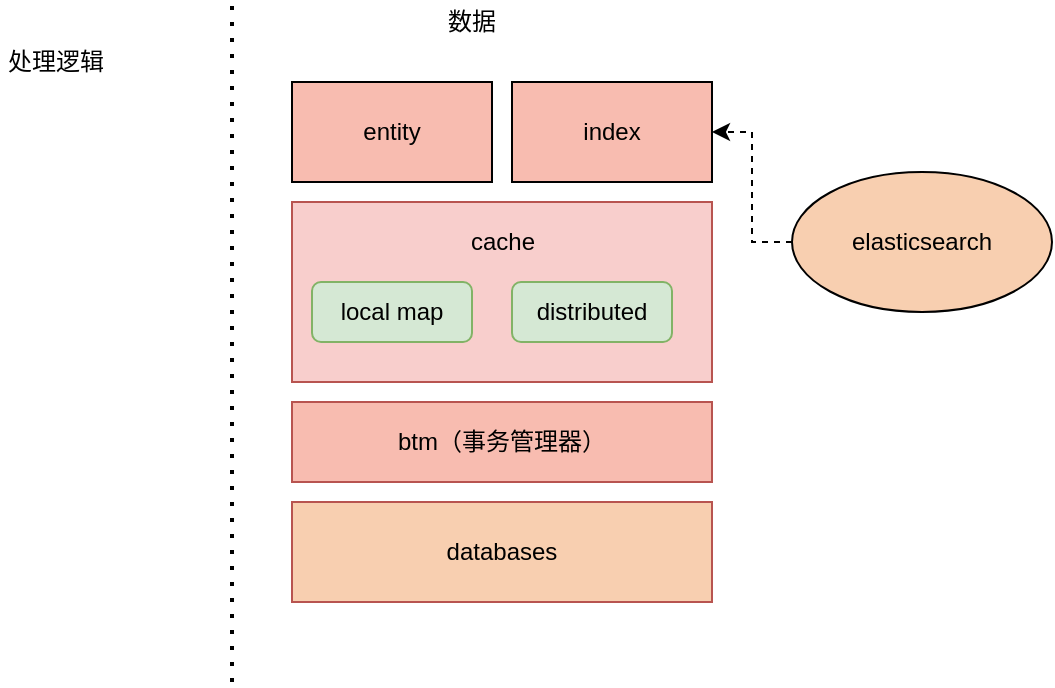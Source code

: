 <mxfile version="14.6.13" type="device"><diagram id="6NdyuEXWVokViN2FbeD9" name="第 1 页"><mxGraphModel dx="1086" dy="798" grid="1" gridSize="10" guides="1" tooltips="1" connect="1" arrows="1" fold="1" page="1" pageScale="1" pageWidth="827" pageHeight="1169" math="0" shadow="0"><root><mxCell id="0"/><mxCell id="1" parent="0"/><mxCell id="pqHsCFzpqtndvTjRQ4Fb-11" value="数据" style="text;html=1;strokeColor=none;fillColor=none;align=center;verticalAlign=middle;whiteSpace=wrap;rounded=0;" vertex="1" parent="1"><mxGeometry x="630" y="160" width="40" height="20" as="geometry"/></mxCell><mxCell id="pqHsCFzpqtndvTjRQ4Fb-14" value="" style="endArrow=none;dashed=1;html=1;dashPattern=1 3;strokeWidth=2;" edge="1" parent="1"><mxGeometry width="50" height="50" relative="1" as="geometry"><mxPoint x="530" y="500" as="sourcePoint"/><mxPoint x="530" y="160" as="targetPoint"/></mxGeometry></mxCell><mxCell id="pqHsCFzpqtndvTjRQ4Fb-16" value="处理逻辑" style="text;html=1;strokeColor=none;fillColor=none;align=center;verticalAlign=middle;whiteSpace=wrap;rounded=0;" vertex="1" parent="1"><mxGeometry x="414" y="180" width="56" height="20" as="geometry"/></mxCell><mxCell id="pqHsCFzpqtndvTjRQ4Fb-24" value="" style="group" vertex="1" connectable="0" parent="1"><mxGeometry x="560" y="200" width="380" height="260" as="geometry"/></mxCell><mxCell id="pqHsCFzpqtndvTjRQ4Fb-17" value="entity" style="rounded=0;whiteSpace=wrap;html=1;fillColor=#F8BCB0;" vertex="1" parent="pqHsCFzpqtndvTjRQ4Fb-24"><mxGeometry width="100" height="50" as="geometry"/></mxCell><mxCell id="pqHsCFzpqtndvTjRQ4Fb-1" value="databases" style="rounded=0;whiteSpace=wrap;html=1;strokeColor=#b85450;fillColor=#F8CFB0;" vertex="1" parent="pqHsCFzpqtndvTjRQ4Fb-24"><mxGeometry y="210" width="210" height="50" as="geometry"/></mxCell><mxCell id="pqHsCFzpqtndvTjRQ4Fb-6" value="btm（事务管理器）" style="rounded=0;whiteSpace=wrap;html=1;strokeColor=#b85450;fillColor=#F8BCB0;" vertex="1" parent="pqHsCFzpqtndvTjRQ4Fb-24"><mxGeometry y="160" width="210" height="40" as="geometry"/></mxCell><mxCell id="pqHsCFzpqtndvTjRQ4Fb-7" value="" style="rounded=0;whiteSpace=wrap;html=1;fillColor=#f8cecc;strokeColor=#b85450;" vertex="1" parent="pqHsCFzpqtndvTjRQ4Fb-24"><mxGeometry y="60" width="210" height="90" as="geometry"/></mxCell><mxCell id="pqHsCFzpqtndvTjRQ4Fb-8" value="cache" style="text;html=1;align=center;verticalAlign=middle;resizable=0;points=[];autosize=1;strokeColor=none;" vertex="1" parent="pqHsCFzpqtndvTjRQ4Fb-24"><mxGeometry x="80" y="70" width="50" height="20" as="geometry"/></mxCell><mxCell id="pqHsCFzpqtndvTjRQ4Fb-9" value="local map" style="rounded=1;whiteSpace=wrap;html=1;fillColor=#d5e8d4;strokeColor=#82b366;" vertex="1" parent="pqHsCFzpqtndvTjRQ4Fb-24"><mxGeometry x="10" y="100" width="80" height="30" as="geometry"/></mxCell><mxCell id="pqHsCFzpqtndvTjRQ4Fb-10" value="distributed" style="rounded=1;whiteSpace=wrap;html=1;fillColor=#d5e8d4;strokeColor=#82b366;" vertex="1" parent="pqHsCFzpqtndvTjRQ4Fb-24"><mxGeometry x="110" y="100" width="80" height="30" as="geometry"/></mxCell><mxCell id="pqHsCFzpqtndvTjRQ4Fb-21" value="index" style="rounded=0;whiteSpace=wrap;html=1;fillColor=#F8BCB0;" vertex="1" parent="pqHsCFzpqtndvTjRQ4Fb-24"><mxGeometry x="110" width="100" height="50" as="geometry"/></mxCell><mxCell id="pqHsCFzpqtndvTjRQ4Fb-23" style="edgeStyle=orthogonalEdgeStyle;rounded=0;orthogonalLoop=1;jettySize=auto;html=1;exitX=0;exitY=0.5;exitDx=0;exitDy=0;dashed=1;" edge="1" parent="pqHsCFzpqtndvTjRQ4Fb-24" source="pqHsCFzpqtndvTjRQ4Fb-22" target="pqHsCFzpqtndvTjRQ4Fb-21"><mxGeometry relative="1" as="geometry"/></mxCell><mxCell id="pqHsCFzpqtndvTjRQ4Fb-22" value="&lt;span&gt;elasticsearch&lt;/span&gt;" style="ellipse;whiteSpace=wrap;html=1;fillColor=#F8CFB0;" vertex="1" parent="pqHsCFzpqtndvTjRQ4Fb-24"><mxGeometry x="250" y="45" width="130" height="70" as="geometry"/></mxCell></root></mxGraphModel></diagram></mxfile>
